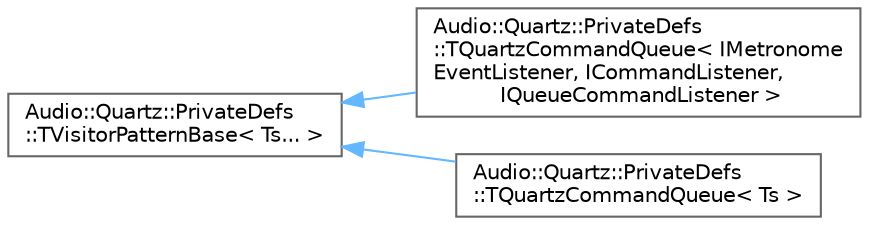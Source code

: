 digraph "Graphical Class Hierarchy"
{
 // INTERACTIVE_SVG=YES
 // LATEX_PDF_SIZE
  bgcolor="transparent";
  edge [fontname=Helvetica,fontsize=10,labelfontname=Helvetica,labelfontsize=10];
  node [fontname=Helvetica,fontsize=10,shape=box,height=0.2,width=0.4];
  rankdir="LR";
  Node0 [id="Node000000",label="Audio::Quartz::PrivateDefs\l::TVisitorPatternBase\< Ts... \>",height=0.2,width=0.4,color="grey40", fillcolor="white", style="filled",URL="$d4/dbb/classAudio_1_1Quartz_1_1PrivateDefs_1_1TVisitorPatternBase.html",tooltip=" "];
  Node0 -> Node1 [id="edge2788_Node000000_Node000001",dir="back",color="steelblue1",style="solid",tooltip=" "];
  Node1 [id="Node000001",label="Audio::Quartz::PrivateDefs\l::TQuartzCommandQueue\< IMetronome\lEventListener, ICommandListener,\l IQueueCommandListener \>",height=0.2,width=0.4,color="grey40", fillcolor="white", style="filled",URL="$d9/d4c/classAudio_1_1Quartz_1_1PrivateDefs_1_1TQuartzCommandQueue.html",tooltip=" "];
  Node0 -> Node2 [id="edge2789_Node000000_Node000002",dir="back",color="steelblue1",style="solid",tooltip=" "];
  Node2 [id="Node000002",label="Audio::Quartz::PrivateDefs\l::TQuartzCommandQueue\< Ts \>",height=0.2,width=0.4,color="grey40", fillcolor="white", style="filled",URL="$d9/d4c/classAudio_1_1Quartz_1_1PrivateDefs_1_1TQuartzCommandQueue.html",tooltip=" "];
}
